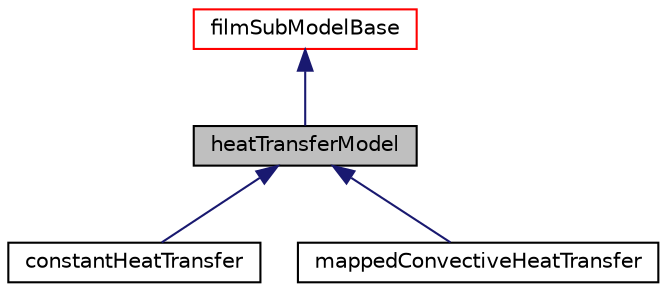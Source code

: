 digraph "heatTransferModel"
{
  bgcolor="transparent";
  edge [fontname="Helvetica",fontsize="10",labelfontname="Helvetica",labelfontsize="10"];
  node [fontname="Helvetica",fontsize="10",shape=record];
  Node0 [label="heatTransferModel",height=0.2,width=0.4,color="black", fillcolor="grey75", style="filled", fontcolor="black"];
  Node1 -> Node0 [dir="back",color="midnightblue",fontsize="10",style="solid",fontname="Helvetica"];
  Node1 [label="filmSubModelBase",height=0.2,width=0.4,color="red",URL="$a30125.html"];
  Node0 -> Node3 [dir="back",color="midnightblue",fontsize="10",style="solid",fontname="Helvetica"];
  Node3 [label="constantHeatTransfer",height=0.2,width=0.4,color="black",URL="$a30233.html"];
  Node0 -> Node4 [dir="back",color="midnightblue",fontsize="10",style="solid",fontname="Helvetica"];
  Node4 [label="mappedConvectiveHeatTransfer",height=0.2,width=0.4,color="black",URL="$a30241.html"];
}
